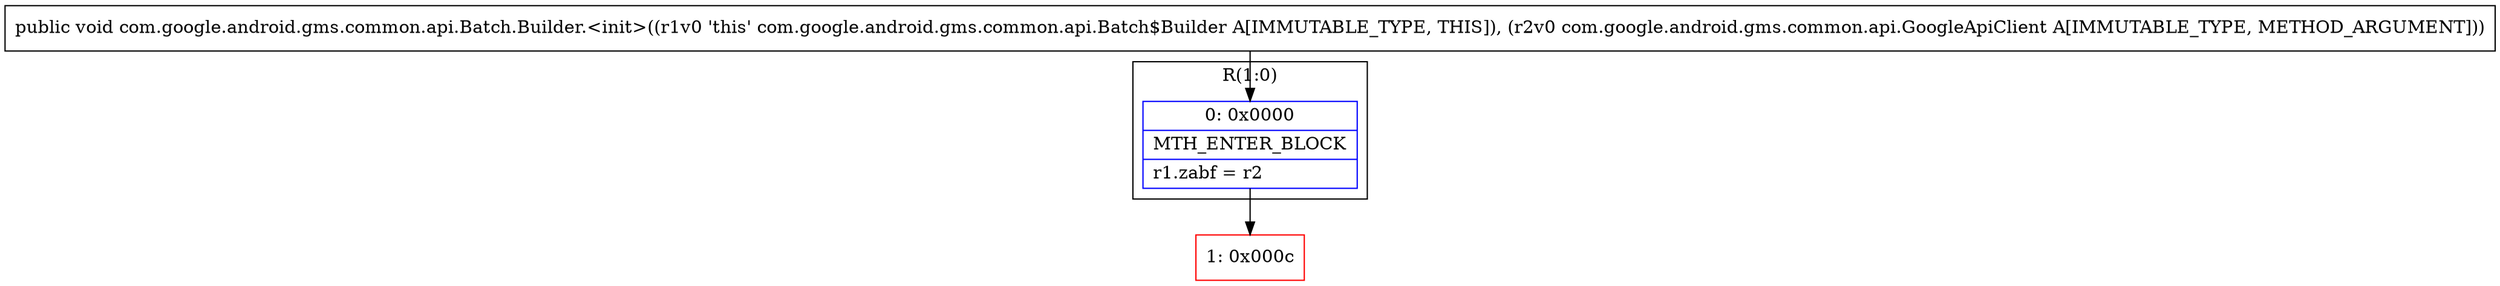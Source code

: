 digraph "CFG forcom.google.android.gms.common.api.Batch.Builder.\<init\>(Lcom\/google\/android\/gms\/common\/api\/GoogleApiClient;)V" {
subgraph cluster_Region_665106280 {
label = "R(1:0)";
node [shape=record,color=blue];
Node_0 [shape=record,label="{0\:\ 0x0000|MTH_ENTER_BLOCK\l|r1.zabf = r2\l}"];
}
Node_1 [shape=record,color=red,label="{1\:\ 0x000c}"];
MethodNode[shape=record,label="{public void com.google.android.gms.common.api.Batch.Builder.\<init\>((r1v0 'this' com.google.android.gms.common.api.Batch$Builder A[IMMUTABLE_TYPE, THIS]), (r2v0 com.google.android.gms.common.api.GoogleApiClient A[IMMUTABLE_TYPE, METHOD_ARGUMENT])) }"];
MethodNode -> Node_0;
Node_0 -> Node_1;
}

